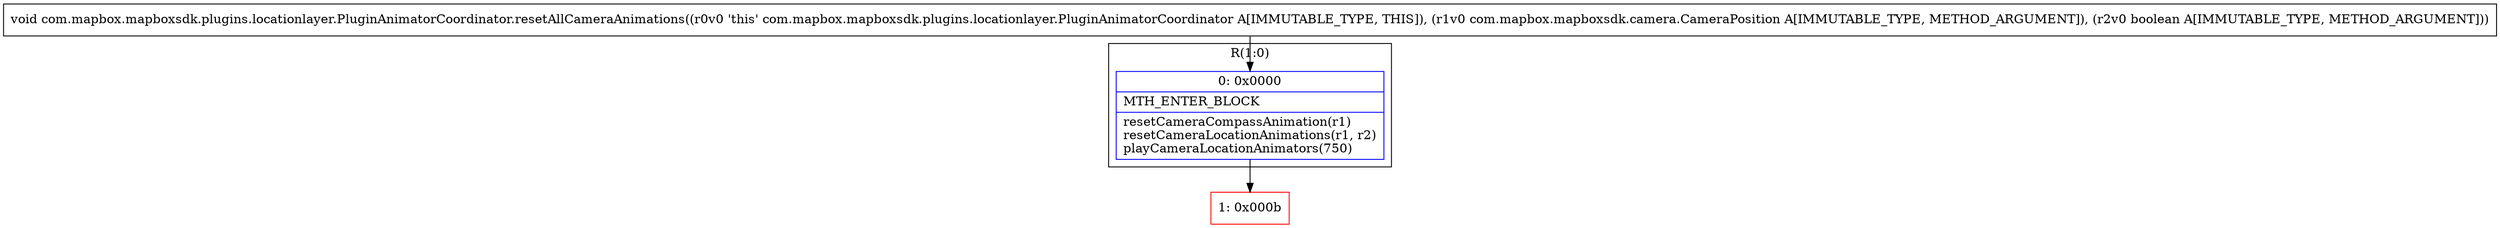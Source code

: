 digraph "CFG forcom.mapbox.mapboxsdk.plugins.locationlayer.PluginAnimatorCoordinator.resetAllCameraAnimations(Lcom\/mapbox\/mapboxsdk\/camera\/CameraPosition;Z)V" {
subgraph cluster_Region_1680076107 {
label = "R(1:0)";
node [shape=record,color=blue];
Node_0 [shape=record,label="{0\:\ 0x0000|MTH_ENTER_BLOCK\l|resetCameraCompassAnimation(r1)\lresetCameraLocationAnimations(r1, r2)\lplayCameraLocationAnimators(750)\l}"];
}
Node_1 [shape=record,color=red,label="{1\:\ 0x000b}"];
MethodNode[shape=record,label="{void com.mapbox.mapboxsdk.plugins.locationlayer.PluginAnimatorCoordinator.resetAllCameraAnimations((r0v0 'this' com.mapbox.mapboxsdk.plugins.locationlayer.PluginAnimatorCoordinator A[IMMUTABLE_TYPE, THIS]), (r1v0 com.mapbox.mapboxsdk.camera.CameraPosition A[IMMUTABLE_TYPE, METHOD_ARGUMENT]), (r2v0 boolean A[IMMUTABLE_TYPE, METHOD_ARGUMENT])) }"];
MethodNode -> Node_0;
Node_0 -> Node_1;
}

